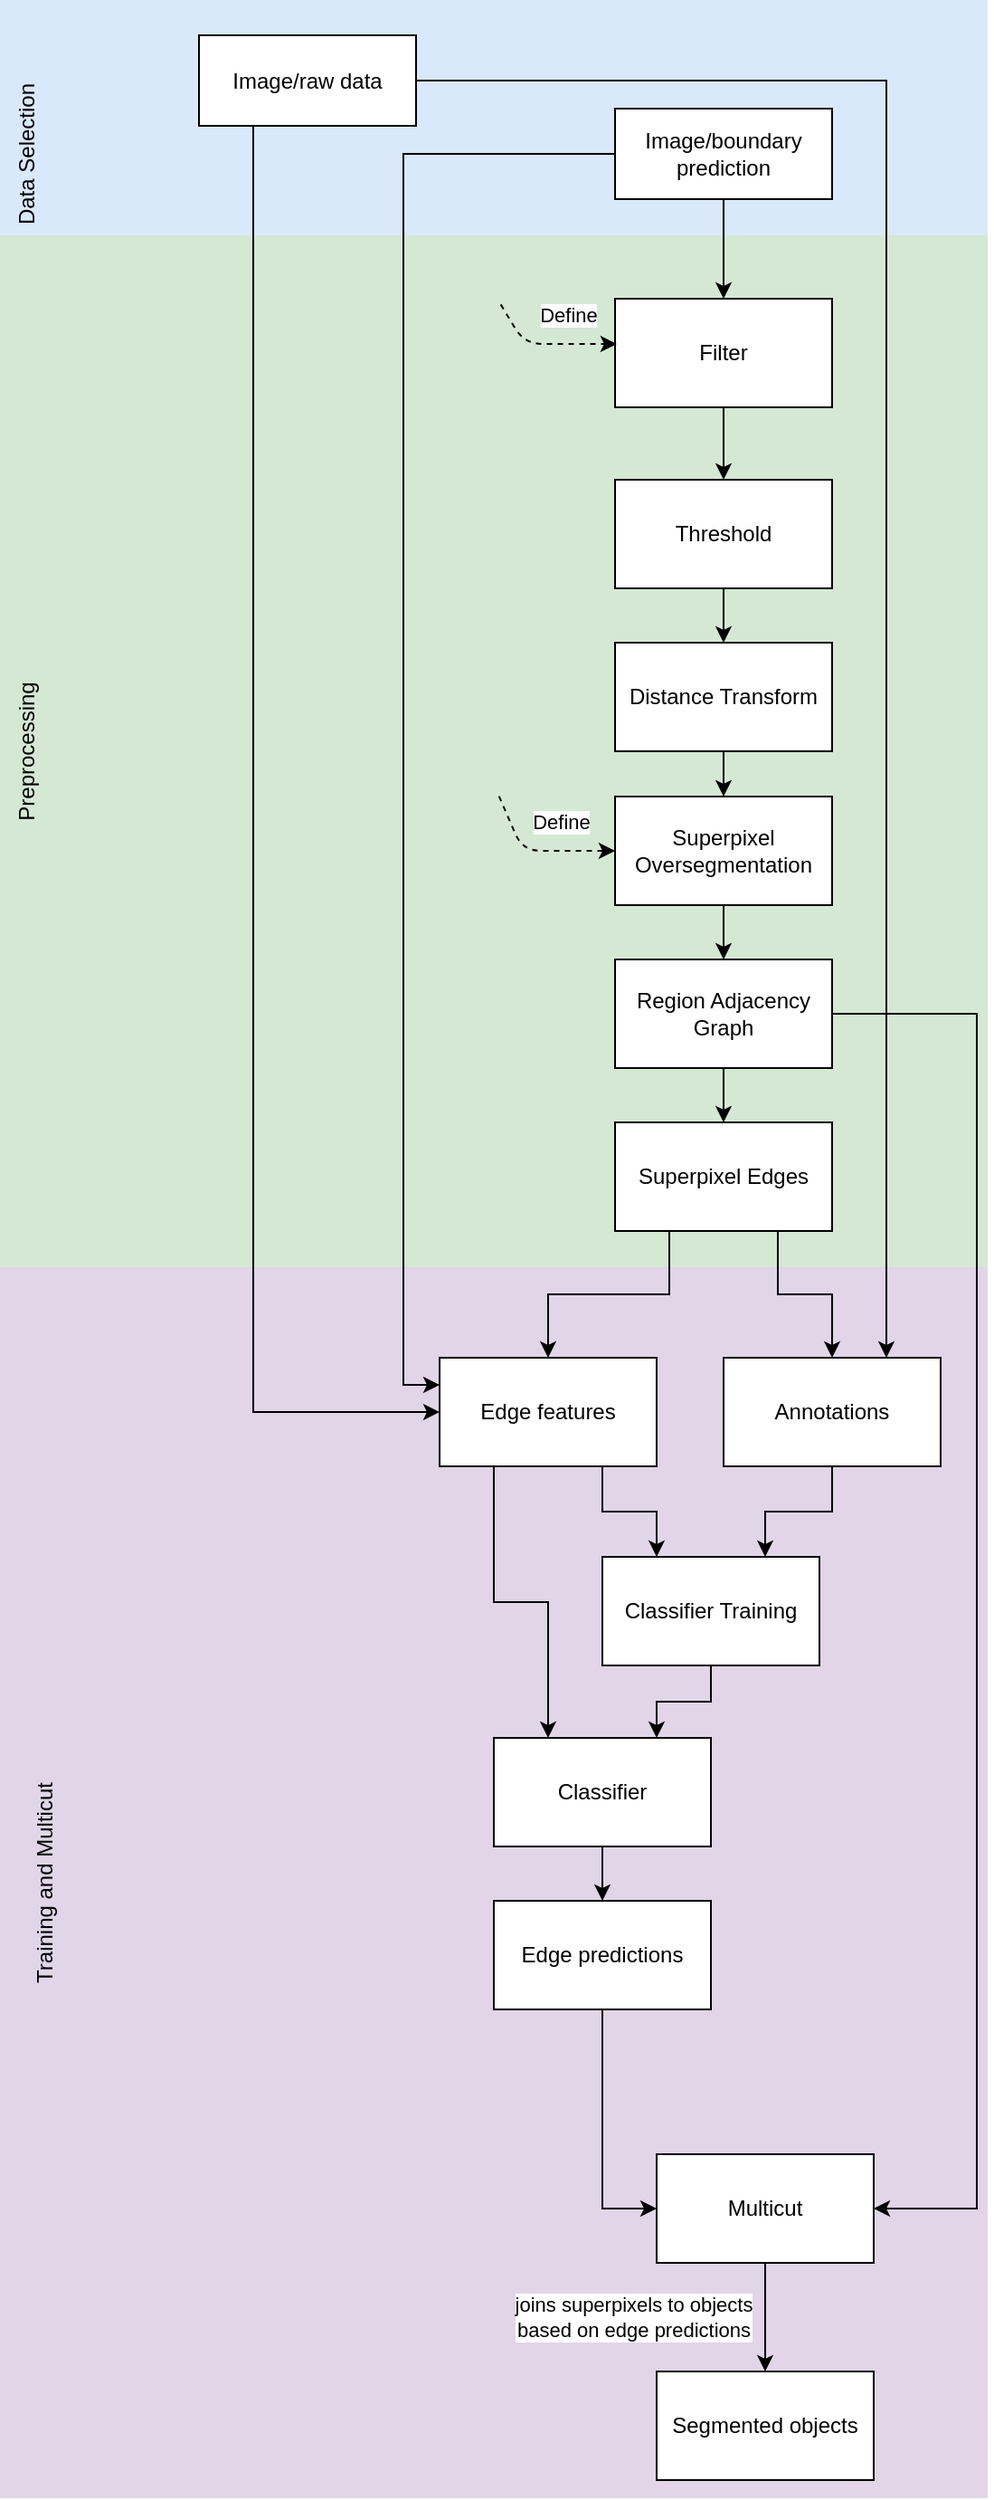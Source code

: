 <mxfile version="10.7.5" type="device"><diagram id="rE8n-jrx076j8F2T7Fwf" name="Page-1"><mxGraphModel dx="2388" dy="2582" grid="1" gridSize="10" guides="1" tooltips="1" connect="1" arrows="1" fold="1" page="1" pageScale="1" pageWidth="827" pageHeight="1169" math="0" shadow="0"><root><mxCell id="0"/><mxCell id="1" parent="0"/><mxCell id="0HDZo9jiupv6DAIQtj3o-1" value="" style="rounded=0;whiteSpace=wrap;html=1;fillColor=#dae8fc;strokeColor=none;" vertex="1" parent="1"><mxGeometry x="50" y="-20" width="546" height="130" as="geometry"/></mxCell><mxCell id="0HDZo9jiupv6DAIQtj3o-2" value="" style="rounded=0;whiteSpace=wrap;html=1;fillColor=#e1d5e7;strokeColor=none;" vertex="1" parent="1"><mxGeometry x="50" y="680" width="546" height="680" as="geometry"/></mxCell><mxCell id="0HDZo9jiupv6DAIQtj3o-3" value="" style="rounded=0;whiteSpace=wrap;html=1;fillColor=#d5e8d4;strokeColor=none;" vertex="1" parent="1"><mxGeometry x="50" y="110" width="546" height="570" as="geometry"/></mxCell><mxCell id="0HDZo9jiupv6DAIQtj3o-4" style="edgeStyle=orthogonalEdgeStyle;rounded=0;orthogonalLoop=1;jettySize=auto;html=1;entryX=0.75;entryY=0;entryDx=0;entryDy=0;exitX=1;exitY=0.5;exitDx=0;exitDy=0;" edge="1" parent="1" source="0HDZo9jiupv6DAIQtj3o-6" target="0HDZo9jiupv6DAIQtj3o-10"><mxGeometry relative="1" as="geometry"/></mxCell><mxCell id="0HDZo9jiupv6DAIQtj3o-35" style="edgeStyle=orthogonalEdgeStyle;rounded=0;orthogonalLoop=1;jettySize=auto;html=1;exitX=0.25;exitY=1;exitDx=0;exitDy=0;entryX=0;entryY=0.5;entryDx=0;entryDy=0;" edge="1" parent="1" source="0HDZo9jiupv6DAIQtj3o-6" target="0HDZo9jiupv6DAIQtj3o-33"><mxGeometry relative="1" as="geometry"/></mxCell><mxCell id="0HDZo9jiupv6DAIQtj3o-6" value="Image/raw data" style="rounded=0;whiteSpace=wrap;html=1;" vertex="1" parent="1"><mxGeometry x="160" y="-0.5" width="120" height="50" as="geometry"/></mxCell><mxCell id="0HDZo9jiupv6DAIQtj3o-7" style="edgeStyle=orthogonalEdgeStyle;rounded=0;orthogonalLoop=1;jettySize=auto;html=1;exitX=0.5;exitY=1;exitDx=0;exitDy=0;" edge="1" parent="1" source="0HDZo9jiupv6DAIQtj3o-8" target="0HDZo9jiupv6DAIQtj3o-17"><mxGeometry relative="1" as="geometry"/></mxCell><mxCell id="0HDZo9jiupv6DAIQtj3o-8" value="Filter&lt;br&gt;" style="rounded=0;whiteSpace=wrap;html=1;" vertex="1" parent="1"><mxGeometry x="390.0" y="145" width="120" height="60" as="geometry"/></mxCell><mxCell id="0HDZo9jiupv6DAIQtj3o-39" style="edgeStyle=orthogonalEdgeStyle;rounded=0;orthogonalLoop=1;jettySize=auto;html=1;exitX=0.5;exitY=1;exitDx=0;exitDy=0;entryX=0.75;entryY=0;entryDx=0;entryDy=0;" edge="1" parent="1" source="0HDZo9jiupv6DAIQtj3o-10" target="0HDZo9jiupv6DAIQtj3o-37"><mxGeometry relative="1" as="geometry"/></mxCell><mxCell id="0HDZo9jiupv6DAIQtj3o-10" value="Annotations&lt;br&gt;" style="rounded=0;whiteSpace=wrap;html=1;" vertex="1" parent="1"><mxGeometry x="450" y="730" width="120" height="60" as="geometry"/></mxCell><mxCell id="0HDZo9jiupv6DAIQtj3o-16" style="edgeStyle=orthogonalEdgeStyle;rounded=0;orthogonalLoop=1;jettySize=auto;html=1;exitX=0.5;exitY=1;exitDx=0;exitDy=0;entryX=0.5;entryY=0;entryDx=0;entryDy=0;" edge="1" parent="1" source="0HDZo9jiupv6DAIQtj3o-17" target="0HDZo9jiupv6DAIQtj3o-21"><mxGeometry relative="1" as="geometry"/></mxCell><mxCell id="0HDZo9jiupv6DAIQtj3o-17" value="Threshold&lt;br&gt;" style="rounded=0;whiteSpace=wrap;html=1;" vertex="1" parent="1"><mxGeometry x="390.0" y="245" width="120" height="60" as="geometry"/></mxCell><mxCell id="0HDZo9jiupv6DAIQtj3o-51" style="edgeStyle=orthogonalEdgeStyle;rounded=0;orthogonalLoop=1;jettySize=auto;html=1;exitX=0.5;exitY=1;exitDx=0;exitDy=0;" edge="1" parent="1" source="0HDZo9jiupv6DAIQtj3o-19" target="0HDZo9jiupv6DAIQtj3o-50"><mxGeometry relative="1" as="geometry"/></mxCell><mxCell id="0HDZo9jiupv6DAIQtj3o-19" value="Superpixel Oversegmentation&lt;br&gt;" style="rounded=0;whiteSpace=wrap;html=1;" vertex="1" parent="1"><mxGeometry x="390.0" y="420" width="120" height="60" as="geometry"/></mxCell><mxCell id="0HDZo9jiupv6DAIQtj3o-20" style="edgeStyle=orthogonalEdgeStyle;rounded=0;orthogonalLoop=1;jettySize=auto;html=1;exitX=0.5;exitY=1;exitDx=0;exitDy=0;" edge="1" parent="1" source="0HDZo9jiupv6DAIQtj3o-21" target="0HDZo9jiupv6DAIQtj3o-19"><mxGeometry relative="1" as="geometry"/></mxCell><mxCell id="0HDZo9jiupv6DAIQtj3o-21" value="Distance Transform&lt;br&gt;" style="rounded=0;whiteSpace=wrap;html=1;" vertex="1" parent="1"><mxGeometry x="390.0" y="335" width="120" height="60" as="geometry"/></mxCell><mxCell id="0HDZo9jiupv6DAIQtj3o-23" value="Data Selection" style="text;html=1;strokeColor=none;fillColor=none;align=center;verticalAlign=middle;whiteSpace=wrap;rounded=0;rotation=-90;" vertex="1" parent="1"><mxGeometry x="10" y="55" width="110" height="20" as="geometry"/></mxCell><mxCell id="0HDZo9jiupv6DAIQtj3o-25" value="Preprocessing&lt;br&gt;" style="text;html=1;strokeColor=none;fillColor=none;align=center;verticalAlign=middle;whiteSpace=wrap;rounded=0;rotation=-90;" vertex="1" parent="1"><mxGeometry x="10" y="385" width="110" height="20" as="geometry"/></mxCell><mxCell id="0HDZo9jiupv6DAIQtj3o-26" value="Define&lt;br&gt;" style="endArrow=classic;dashed=1;html=1;startArrow=none;startFill=0;endFill=1;entryX=0.008;entryY=0.417;entryDx=0;entryDy=0;entryPerimeter=0;exitX=0.507;exitY=0.067;exitDx=0;exitDy=0;exitPerimeter=0;" edge="1" parent="1" target="0HDZo9jiupv6DAIQtj3o-8" source="0HDZo9jiupv6DAIQtj3o-3"><mxGeometry x="0.28" y="16" width="50" height="50" relative="1" as="geometry"><mxPoint x="139" y="140" as="sourcePoint"/><mxPoint x="230.5" y="175.46" as="targetPoint"/><Array as="points"><mxPoint x="340" y="170"/></Array><mxPoint as="offset"/></mxGeometry></mxCell><mxCell id="0HDZo9jiupv6DAIQtj3o-28" style="edgeStyle=orthogonalEdgeStyle;rounded=0;orthogonalLoop=1;jettySize=auto;html=1;exitX=0.5;exitY=1;exitDx=0;exitDy=0;" edge="1" parent="1" source="0HDZo9jiupv6DAIQtj3o-27" target="0HDZo9jiupv6DAIQtj3o-8"><mxGeometry relative="1" as="geometry"/></mxCell><mxCell id="0HDZo9jiupv6DAIQtj3o-36" style="edgeStyle=orthogonalEdgeStyle;rounded=0;orthogonalLoop=1;jettySize=auto;html=1;exitX=0;exitY=0.5;exitDx=0;exitDy=0;entryX=0;entryY=0.25;entryDx=0;entryDy=0;" edge="1" parent="1" source="0HDZo9jiupv6DAIQtj3o-27" target="0HDZo9jiupv6DAIQtj3o-33"><mxGeometry relative="1" as="geometry"/></mxCell><mxCell id="0HDZo9jiupv6DAIQtj3o-27" value="Image/boundary prediction" style="rounded=0;whiteSpace=wrap;html=1;" vertex="1" parent="1"><mxGeometry x="390" y="40" width="120" height="50" as="geometry"/></mxCell><mxCell id="0HDZo9jiupv6DAIQtj3o-29" value="Define&lt;br&gt;" style="endArrow=classic;dashed=1;html=1;startArrow=none;startFill=0;endFill=1;entryX=0;entryY=0.5;entryDx=0;entryDy=0;exitX=0.507;exitY=0.067;exitDx=0;exitDy=0;exitPerimeter=0;" edge="1" parent="1" target="0HDZo9jiupv6DAIQtj3o-19"><mxGeometry x="0.28" y="16" width="50" height="50" relative="1" as="geometry"><mxPoint x="325.857" y="419.786" as="sourcePoint"/><mxPoint x="389.857" y="453.5" as="targetPoint"/><Array as="points"><mxPoint x="339" y="450"/></Array><mxPoint as="offset"/></mxGeometry></mxCell><mxCell id="0HDZo9jiupv6DAIQtj3o-32" style="edgeStyle=orthogonalEdgeStyle;rounded=0;orthogonalLoop=1;jettySize=auto;html=1;entryX=0.5;entryY=0;entryDx=0;entryDy=0;exitX=0.75;exitY=1;exitDx=0;exitDy=0;" edge="1" parent="1" source="0HDZo9jiupv6DAIQtj3o-30" target="0HDZo9jiupv6DAIQtj3o-10"><mxGeometry relative="1" as="geometry"/></mxCell><mxCell id="0HDZo9jiupv6DAIQtj3o-34" style="edgeStyle=orthogonalEdgeStyle;rounded=0;orthogonalLoop=1;jettySize=auto;html=1;exitX=0.25;exitY=1;exitDx=0;exitDy=0;" edge="1" parent="1" source="0HDZo9jiupv6DAIQtj3o-30" target="0HDZo9jiupv6DAIQtj3o-33"><mxGeometry relative="1" as="geometry"/></mxCell><mxCell id="0HDZo9jiupv6DAIQtj3o-53" style="edgeStyle=orthogonalEdgeStyle;rounded=0;orthogonalLoop=1;jettySize=auto;html=1;exitX=1;exitY=0.5;exitDx=0;exitDy=0;entryX=1;entryY=0.5;entryDx=0;entryDy=0;" edge="1" parent="1" source="0HDZo9jiupv6DAIQtj3o-50" target="0HDZo9jiupv6DAIQtj3o-46"><mxGeometry relative="1" as="geometry"><Array as="points"><mxPoint x="590" y="540"/><mxPoint x="590" y="1200"/></Array></mxGeometry></mxCell><mxCell id="0HDZo9jiupv6DAIQtj3o-30" value="Superpixel Edges&lt;br&gt;" style="rounded=0;whiteSpace=wrap;html=1;" vertex="1" parent="1"><mxGeometry x="390.0" y="600" width="120" height="60" as="geometry"/></mxCell><mxCell id="0HDZo9jiupv6DAIQtj3o-38" style="edgeStyle=orthogonalEdgeStyle;rounded=0;orthogonalLoop=1;jettySize=auto;html=1;exitX=0.75;exitY=1;exitDx=0;exitDy=0;entryX=0.25;entryY=0;entryDx=0;entryDy=0;" edge="1" parent="1" source="0HDZo9jiupv6DAIQtj3o-33" target="0HDZo9jiupv6DAIQtj3o-37"><mxGeometry relative="1" as="geometry"/></mxCell><mxCell id="0HDZo9jiupv6DAIQtj3o-41" style="edgeStyle=orthogonalEdgeStyle;rounded=0;orthogonalLoop=1;jettySize=auto;html=1;exitX=0.25;exitY=1;exitDx=0;exitDy=0;entryX=0.25;entryY=0;entryDx=0;entryDy=0;" edge="1" parent="1" source="0HDZo9jiupv6DAIQtj3o-33" target="0HDZo9jiupv6DAIQtj3o-40"><mxGeometry relative="1" as="geometry"/></mxCell><mxCell id="0HDZo9jiupv6DAIQtj3o-33" value="Edge features&lt;br&gt;" style="rounded=0;whiteSpace=wrap;html=1;" vertex="1" parent="1"><mxGeometry x="293" y="730" width="120" height="60" as="geometry"/></mxCell><mxCell id="0HDZo9jiupv6DAIQtj3o-42" style="edgeStyle=orthogonalEdgeStyle;rounded=0;orthogonalLoop=1;jettySize=auto;html=1;exitX=0.5;exitY=1;exitDx=0;exitDy=0;entryX=0.75;entryY=0;entryDx=0;entryDy=0;" edge="1" parent="1" source="0HDZo9jiupv6DAIQtj3o-37" target="0HDZo9jiupv6DAIQtj3o-40"><mxGeometry relative="1" as="geometry"/></mxCell><mxCell id="0HDZo9jiupv6DAIQtj3o-37" value="Classifier Training" style="rounded=0;whiteSpace=wrap;html=1;" vertex="1" parent="1"><mxGeometry x="383" y="840" width="120" height="60" as="geometry"/></mxCell><mxCell id="0HDZo9jiupv6DAIQtj3o-48" style="edgeStyle=orthogonalEdgeStyle;rounded=0;orthogonalLoop=1;jettySize=auto;html=1;exitX=0.5;exitY=1;exitDx=0;exitDy=0;" edge="1" parent="1" source="0HDZo9jiupv6DAIQtj3o-40" target="0HDZo9jiupv6DAIQtj3o-45"><mxGeometry relative="1" as="geometry"/></mxCell><mxCell id="0HDZo9jiupv6DAIQtj3o-40" value="Classifier" style="rounded=0;whiteSpace=wrap;html=1;" vertex="1" parent="1"><mxGeometry x="323" y="940" width="120" height="60" as="geometry"/></mxCell><mxCell id="0HDZo9jiupv6DAIQtj3o-49" style="edgeStyle=orthogonalEdgeStyle;rounded=0;orthogonalLoop=1;jettySize=auto;html=1;exitX=0.5;exitY=1;exitDx=0;exitDy=0;entryX=0;entryY=0.5;entryDx=0;entryDy=0;" edge="1" parent="1" source="0HDZo9jiupv6DAIQtj3o-45" target="0HDZo9jiupv6DAIQtj3o-46"><mxGeometry relative="1" as="geometry"/></mxCell><mxCell id="0HDZo9jiupv6DAIQtj3o-45" value="Edge predictions" style="rounded=0;whiteSpace=wrap;html=1;" vertex="1" parent="1"><mxGeometry x="323" y="1030" width="120" height="60" as="geometry"/></mxCell><mxCell id="0HDZo9jiupv6DAIQtj3o-55" value="joins superpixels to objects&lt;br&gt;based on edge predictions&lt;br&gt;" style="edgeStyle=orthogonalEdgeStyle;rounded=0;orthogonalLoop=1;jettySize=auto;html=1;exitX=0.5;exitY=1;exitDx=0;exitDy=0;entryX=0.5;entryY=0;entryDx=0;entryDy=0;" edge="1" parent="1" source="0HDZo9jiupv6DAIQtj3o-46" target="0HDZo9jiupv6DAIQtj3o-47"><mxGeometry x="0.008" y="-73" relative="1" as="geometry"><mxPoint as="offset"/></mxGeometry></mxCell><mxCell id="0HDZo9jiupv6DAIQtj3o-46" value="Multicut" style="rounded=0;whiteSpace=wrap;html=1;" vertex="1" parent="1"><mxGeometry x="413" y="1170" width="120" height="60" as="geometry"/></mxCell><mxCell id="0HDZo9jiupv6DAIQtj3o-47" value="Segmented objects" style="rounded=0;whiteSpace=wrap;html=1;" vertex="1" parent="1"><mxGeometry x="413" y="1290" width="120" height="60" as="geometry"/></mxCell><mxCell id="0HDZo9jiupv6DAIQtj3o-52" style="edgeStyle=orthogonalEdgeStyle;rounded=0;orthogonalLoop=1;jettySize=auto;html=1;exitX=0.5;exitY=1;exitDx=0;exitDy=0;" edge="1" parent="1" source="0HDZo9jiupv6DAIQtj3o-50" target="0HDZo9jiupv6DAIQtj3o-30"><mxGeometry relative="1" as="geometry"/></mxCell><mxCell id="0HDZo9jiupv6DAIQtj3o-50" value="Region Adjacency Graph&lt;br&gt;" style="rounded=0;whiteSpace=wrap;html=1;" vertex="1" parent="1"><mxGeometry x="390.0" y="510" width="120" height="60" as="geometry"/></mxCell><mxCell id="0HDZo9jiupv6DAIQtj3o-56" value="Training and Multicut&lt;br&gt;" style="text;html=1;strokeColor=none;fillColor=none;align=center;verticalAlign=middle;whiteSpace=wrap;rounded=0;rotation=-90;" vertex="1" parent="1"><mxGeometry x="-15" y="1010" width="180" height="20" as="geometry"/></mxCell></root></mxGraphModel></diagram></mxfile>